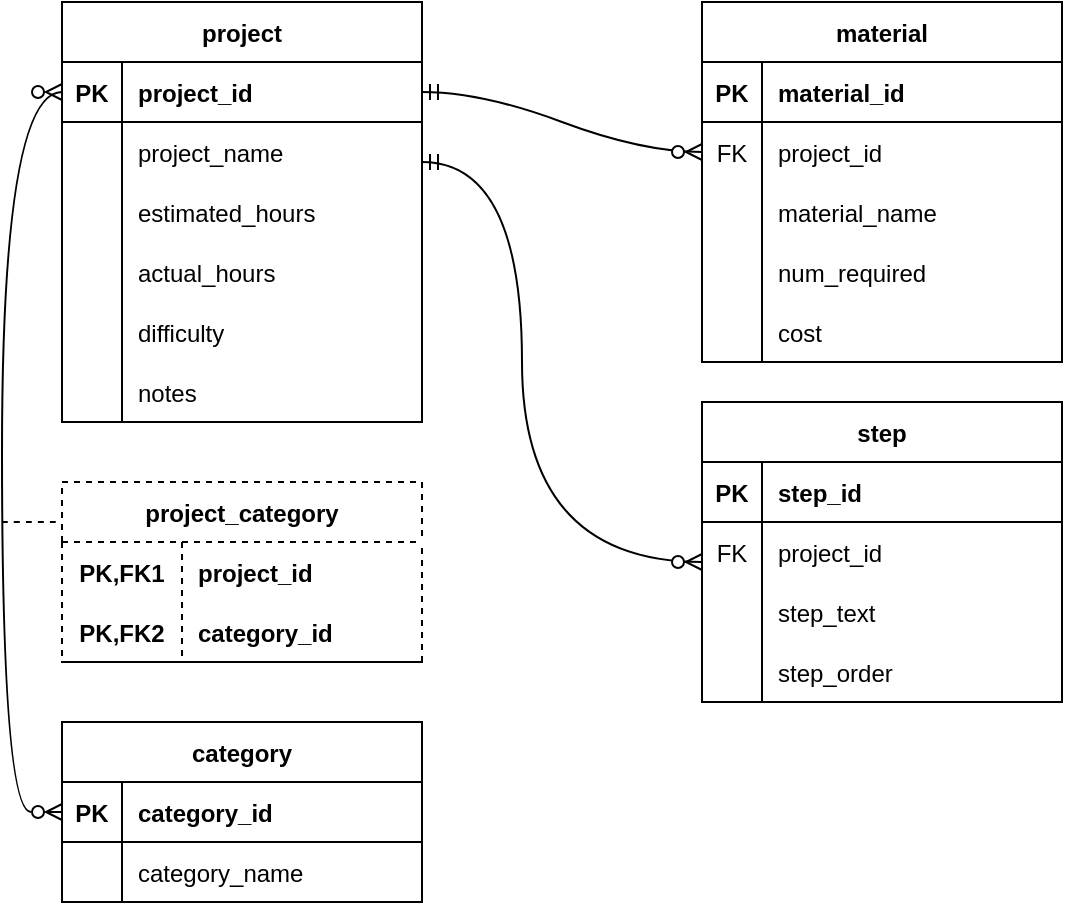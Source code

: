 <mxfile version="20.7.4" type="device"><diagram id="PLuKocGtJhdmgEJB8lAH" name="Page-1"><mxGraphModel dx="780" dy="504" grid="1" gridSize="10" guides="1" tooltips="1" connect="1" arrows="1" fold="1" page="1" pageScale="1" pageWidth="850" pageHeight="1100" math="0" shadow="0"><root><mxCell id="0"/><mxCell id="1" parent="0"/><mxCell id="2wq1QPhorxMgjjaoxM89-1" value="project" style="shape=table;startSize=30;container=1;collapsible=1;childLayout=tableLayout;fixedRows=1;rowLines=0;fontStyle=1;align=center;resizeLast=1;" vertex="1" parent="1"><mxGeometry x="40" y="40" width="180" height="210" as="geometry"/></mxCell><mxCell id="2wq1QPhorxMgjjaoxM89-2" value="" style="shape=tableRow;horizontal=0;startSize=0;swimlaneHead=0;swimlaneBody=0;fillColor=none;collapsible=0;dropTarget=0;points=[[0,0.5],[1,0.5]];portConstraint=eastwest;top=0;left=0;right=0;bottom=1;" vertex="1" parent="2wq1QPhorxMgjjaoxM89-1"><mxGeometry y="30" width="180" height="30" as="geometry"/></mxCell><mxCell id="2wq1QPhorxMgjjaoxM89-3" value="PK" style="shape=partialRectangle;connectable=0;fillColor=none;top=0;left=0;bottom=0;right=0;fontStyle=1;overflow=hidden;" vertex="1" parent="2wq1QPhorxMgjjaoxM89-2"><mxGeometry width="30" height="30" as="geometry"><mxRectangle width="30" height="30" as="alternateBounds"/></mxGeometry></mxCell><mxCell id="2wq1QPhorxMgjjaoxM89-4" value="project_id" style="shape=partialRectangle;connectable=0;fillColor=none;top=0;left=0;bottom=0;right=0;align=left;spacingLeft=6;fontStyle=1;overflow=hidden;" vertex="1" parent="2wq1QPhorxMgjjaoxM89-2"><mxGeometry x="30" width="150" height="30" as="geometry"><mxRectangle width="150" height="30" as="alternateBounds"/></mxGeometry></mxCell><mxCell id="2wq1QPhorxMgjjaoxM89-5" value="" style="shape=tableRow;horizontal=0;startSize=0;swimlaneHead=0;swimlaneBody=0;fillColor=none;collapsible=0;dropTarget=0;points=[[0,0.5],[1,0.5]];portConstraint=eastwest;top=0;left=0;right=0;bottom=0;" vertex="1" parent="2wq1QPhorxMgjjaoxM89-1"><mxGeometry y="60" width="180" height="30" as="geometry"/></mxCell><mxCell id="2wq1QPhorxMgjjaoxM89-6" value="" style="shape=partialRectangle;connectable=0;fillColor=none;top=0;left=0;bottom=0;right=0;editable=1;overflow=hidden;" vertex="1" parent="2wq1QPhorxMgjjaoxM89-5"><mxGeometry width="30" height="30" as="geometry"><mxRectangle width="30" height="30" as="alternateBounds"/></mxGeometry></mxCell><mxCell id="2wq1QPhorxMgjjaoxM89-7" value="project_name" style="shape=partialRectangle;connectable=0;fillColor=none;top=0;left=0;bottom=0;right=0;align=left;spacingLeft=6;overflow=hidden;" vertex="1" parent="2wq1QPhorxMgjjaoxM89-5"><mxGeometry x="30" width="150" height="30" as="geometry"><mxRectangle width="150" height="30" as="alternateBounds"/></mxGeometry></mxCell><mxCell id="2wq1QPhorxMgjjaoxM89-8" value="" style="shape=tableRow;horizontal=0;startSize=0;swimlaneHead=0;swimlaneBody=0;fillColor=none;collapsible=0;dropTarget=0;points=[[0,0.5],[1,0.5]];portConstraint=eastwest;top=0;left=0;right=0;bottom=0;" vertex="1" parent="2wq1QPhorxMgjjaoxM89-1"><mxGeometry y="90" width="180" height="30" as="geometry"/></mxCell><mxCell id="2wq1QPhorxMgjjaoxM89-9" value="" style="shape=partialRectangle;connectable=0;fillColor=none;top=0;left=0;bottom=0;right=0;editable=1;overflow=hidden;" vertex="1" parent="2wq1QPhorxMgjjaoxM89-8"><mxGeometry width="30" height="30" as="geometry"><mxRectangle width="30" height="30" as="alternateBounds"/></mxGeometry></mxCell><mxCell id="2wq1QPhorxMgjjaoxM89-10" value="estimated_hours" style="shape=partialRectangle;connectable=0;fillColor=none;top=0;left=0;bottom=0;right=0;align=left;spacingLeft=6;overflow=hidden;" vertex="1" parent="2wq1QPhorxMgjjaoxM89-8"><mxGeometry x="30" width="150" height="30" as="geometry"><mxRectangle width="150" height="30" as="alternateBounds"/></mxGeometry></mxCell><mxCell id="2wq1QPhorxMgjjaoxM89-11" value="" style="shape=tableRow;horizontal=0;startSize=0;swimlaneHead=0;swimlaneBody=0;fillColor=none;collapsible=0;dropTarget=0;points=[[0,0.5],[1,0.5]];portConstraint=eastwest;top=0;left=0;right=0;bottom=0;" vertex="1" parent="2wq1QPhorxMgjjaoxM89-1"><mxGeometry y="120" width="180" height="30" as="geometry"/></mxCell><mxCell id="2wq1QPhorxMgjjaoxM89-12" value="" style="shape=partialRectangle;connectable=0;fillColor=none;top=0;left=0;bottom=0;right=0;editable=1;overflow=hidden;" vertex="1" parent="2wq1QPhorxMgjjaoxM89-11"><mxGeometry width="30" height="30" as="geometry"><mxRectangle width="30" height="30" as="alternateBounds"/></mxGeometry></mxCell><mxCell id="2wq1QPhorxMgjjaoxM89-13" value="actual_hours" style="shape=partialRectangle;connectable=0;fillColor=none;top=0;left=0;bottom=0;right=0;align=left;spacingLeft=6;overflow=hidden;" vertex="1" parent="2wq1QPhorxMgjjaoxM89-11"><mxGeometry x="30" width="150" height="30" as="geometry"><mxRectangle width="150" height="30" as="alternateBounds"/></mxGeometry></mxCell><mxCell id="2wq1QPhorxMgjjaoxM89-17" style="shape=tableRow;horizontal=0;startSize=0;swimlaneHead=0;swimlaneBody=0;fillColor=none;collapsible=0;dropTarget=0;points=[[0,0.5],[1,0.5]];portConstraint=eastwest;top=0;left=0;right=0;bottom=0;" vertex="1" parent="2wq1QPhorxMgjjaoxM89-1"><mxGeometry y="150" width="180" height="30" as="geometry"/></mxCell><mxCell id="2wq1QPhorxMgjjaoxM89-18" style="shape=partialRectangle;connectable=0;fillColor=none;top=0;left=0;bottom=0;right=0;editable=1;overflow=hidden;" vertex="1" parent="2wq1QPhorxMgjjaoxM89-17"><mxGeometry width="30" height="30" as="geometry"><mxRectangle width="30" height="30" as="alternateBounds"/></mxGeometry></mxCell><mxCell id="2wq1QPhorxMgjjaoxM89-19" value="difficulty" style="shape=partialRectangle;connectable=0;fillColor=none;top=0;left=0;bottom=0;right=0;align=left;spacingLeft=6;overflow=hidden;" vertex="1" parent="2wq1QPhorxMgjjaoxM89-17"><mxGeometry x="30" width="150" height="30" as="geometry"><mxRectangle width="150" height="30" as="alternateBounds"/></mxGeometry></mxCell><mxCell id="2wq1QPhorxMgjjaoxM89-14" style="shape=tableRow;horizontal=0;startSize=0;swimlaneHead=0;swimlaneBody=0;fillColor=none;collapsible=0;dropTarget=0;points=[[0,0.5],[1,0.5]];portConstraint=eastwest;top=0;left=0;right=0;bottom=0;" vertex="1" parent="2wq1QPhorxMgjjaoxM89-1"><mxGeometry y="180" width="180" height="30" as="geometry"/></mxCell><mxCell id="2wq1QPhorxMgjjaoxM89-15" style="shape=partialRectangle;connectable=0;fillColor=none;top=0;left=0;bottom=0;right=0;editable=1;overflow=hidden;" vertex="1" parent="2wq1QPhorxMgjjaoxM89-14"><mxGeometry width="30" height="30" as="geometry"><mxRectangle width="30" height="30" as="alternateBounds"/></mxGeometry></mxCell><mxCell id="2wq1QPhorxMgjjaoxM89-16" value="notes" style="shape=partialRectangle;connectable=0;fillColor=none;top=0;left=0;bottom=0;right=0;align=left;spacingLeft=6;overflow=hidden;" vertex="1" parent="2wq1QPhorxMgjjaoxM89-14"><mxGeometry x="30" width="150" height="30" as="geometry"><mxRectangle width="150" height="30" as="alternateBounds"/></mxGeometry></mxCell><mxCell id="2wq1QPhorxMgjjaoxM89-20" value="material" style="shape=table;startSize=30;container=1;collapsible=1;childLayout=tableLayout;fixedRows=1;rowLines=0;fontStyle=1;align=center;resizeLast=1;" vertex="1" parent="1"><mxGeometry x="360" y="40" width="180" height="180" as="geometry"/></mxCell><mxCell id="2wq1QPhorxMgjjaoxM89-21" value="" style="shape=tableRow;horizontal=0;startSize=0;swimlaneHead=0;swimlaneBody=0;fillColor=none;collapsible=0;dropTarget=0;points=[[0,0.5],[1,0.5]];portConstraint=eastwest;top=0;left=0;right=0;bottom=1;" vertex="1" parent="2wq1QPhorxMgjjaoxM89-20"><mxGeometry y="30" width="180" height="30" as="geometry"/></mxCell><mxCell id="2wq1QPhorxMgjjaoxM89-22" value="PK" style="shape=partialRectangle;connectable=0;fillColor=none;top=0;left=0;bottom=0;right=0;fontStyle=1;overflow=hidden;" vertex="1" parent="2wq1QPhorxMgjjaoxM89-21"><mxGeometry width="30" height="30" as="geometry"><mxRectangle width="30" height="30" as="alternateBounds"/></mxGeometry></mxCell><mxCell id="2wq1QPhorxMgjjaoxM89-23" value="material_id" style="shape=partialRectangle;connectable=0;fillColor=none;top=0;left=0;bottom=0;right=0;align=left;spacingLeft=6;fontStyle=1;overflow=hidden;" vertex="1" parent="2wq1QPhorxMgjjaoxM89-21"><mxGeometry x="30" width="150" height="30" as="geometry"><mxRectangle width="150" height="30" as="alternateBounds"/></mxGeometry></mxCell><mxCell id="2wq1QPhorxMgjjaoxM89-24" value="" style="shape=tableRow;horizontal=0;startSize=0;swimlaneHead=0;swimlaneBody=0;fillColor=none;collapsible=0;dropTarget=0;points=[[0,0.5],[1,0.5]];portConstraint=eastwest;top=0;left=0;right=0;bottom=0;" vertex="1" parent="2wq1QPhorxMgjjaoxM89-20"><mxGeometry y="60" width="180" height="30" as="geometry"/></mxCell><mxCell id="2wq1QPhorxMgjjaoxM89-25" value="FK" style="shape=partialRectangle;connectable=0;fillColor=none;top=0;left=0;bottom=0;right=0;editable=1;overflow=hidden;" vertex="1" parent="2wq1QPhorxMgjjaoxM89-24"><mxGeometry width="30" height="30" as="geometry"><mxRectangle width="30" height="30" as="alternateBounds"/></mxGeometry></mxCell><mxCell id="2wq1QPhorxMgjjaoxM89-26" value="project_id" style="shape=partialRectangle;connectable=0;fillColor=none;top=0;left=0;bottom=0;right=0;align=left;spacingLeft=6;overflow=hidden;" vertex="1" parent="2wq1QPhorxMgjjaoxM89-24"><mxGeometry x="30" width="150" height="30" as="geometry"><mxRectangle width="150" height="30" as="alternateBounds"/></mxGeometry></mxCell><mxCell id="2wq1QPhorxMgjjaoxM89-27" value="" style="shape=tableRow;horizontal=0;startSize=0;swimlaneHead=0;swimlaneBody=0;fillColor=none;collapsible=0;dropTarget=0;points=[[0,0.5],[1,0.5]];portConstraint=eastwest;top=0;left=0;right=0;bottom=0;" vertex="1" parent="2wq1QPhorxMgjjaoxM89-20"><mxGeometry y="90" width="180" height="30" as="geometry"/></mxCell><mxCell id="2wq1QPhorxMgjjaoxM89-28" value="" style="shape=partialRectangle;connectable=0;fillColor=none;top=0;left=0;bottom=0;right=0;editable=1;overflow=hidden;" vertex="1" parent="2wq1QPhorxMgjjaoxM89-27"><mxGeometry width="30" height="30" as="geometry"><mxRectangle width="30" height="30" as="alternateBounds"/></mxGeometry></mxCell><mxCell id="2wq1QPhorxMgjjaoxM89-29" value="material_name" style="shape=partialRectangle;connectable=0;fillColor=none;top=0;left=0;bottom=0;right=0;align=left;spacingLeft=6;overflow=hidden;" vertex="1" parent="2wq1QPhorxMgjjaoxM89-27"><mxGeometry x="30" width="150" height="30" as="geometry"><mxRectangle width="150" height="30" as="alternateBounds"/></mxGeometry></mxCell><mxCell id="2wq1QPhorxMgjjaoxM89-30" value="" style="shape=tableRow;horizontal=0;startSize=0;swimlaneHead=0;swimlaneBody=0;fillColor=none;collapsible=0;dropTarget=0;points=[[0,0.5],[1,0.5]];portConstraint=eastwest;top=0;left=0;right=0;bottom=0;" vertex="1" parent="2wq1QPhorxMgjjaoxM89-20"><mxGeometry y="120" width="180" height="30" as="geometry"/></mxCell><mxCell id="2wq1QPhorxMgjjaoxM89-31" value="" style="shape=partialRectangle;connectable=0;fillColor=none;top=0;left=0;bottom=0;right=0;editable=1;overflow=hidden;" vertex="1" parent="2wq1QPhorxMgjjaoxM89-30"><mxGeometry width="30" height="30" as="geometry"><mxRectangle width="30" height="30" as="alternateBounds"/></mxGeometry></mxCell><mxCell id="2wq1QPhorxMgjjaoxM89-32" value="num_required" style="shape=partialRectangle;connectable=0;fillColor=none;top=0;left=0;bottom=0;right=0;align=left;spacingLeft=6;overflow=hidden;" vertex="1" parent="2wq1QPhorxMgjjaoxM89-30"><mxGeometry x="30" width="150" height="30" as="geometry"><mxRectangle width="150" height="30" as="alternateBounds"/></mxGeometry></mxCell><mxCell id="2wq1QPhorxMgjjaoxM89-33" style="shape=tableRow;horizontal=0;startSize=0;swimlaneHead=0;swimlaneBody=0;fillColor=none;collapsible=0;dropTarget=0;points=[[0,0.5],[1,0.5]];portConstraint=eastwest;top=0;left=0;right=0;bottom=0;" vertex="1" parent="2wq1QPhorxMgjjaoxM89-20"><mxGeometry y="150" width="180" height="30" as="geometry"/></mxCell><mxCell id="2wq1QPhorxMgjjaoxM89-34" style="shape=partialRectangle;connectable=0;fillColor=none;top=0;left=0;bottom=0;right=0;editable=1;overflow=hidden;" vertex="1" parent="2wq1QPhorxMgjjaoxM89-33"><mxGeometry width="30" height="30" as="geometry"><mxRectangle width="30" height="30" as="alternateBounds"/></mxGeometry></mxCell><mxCell id="2wq1QPhorxMgjjaoxM89-35" value="cost" style="shape=partialRectangle;connectable=0;fillColor=none;top=0;left=0;bottom=0;right=0;align=left;spacingLeft=6;overflow=hidden;" vertex="1" parent="2wq1QPhorxMgjjaoxM89-33"><mxGeometry x="30" width="150" height="30" as="geometry"><mxRectangle width="150" height="30" as="alternateBounds"/></mxGeometry></mxCell><mxCell id="2wq1QPhorxMgjjaoxM89-36" value="step" style="shape=table;startSize=30;container=1;collapsible=1;childLayout=tableLayout;fixedRows=1;rowLines=0;fontStyle=1;align=center;resizeLast=1;" vertex="1" parent="1"><mxGeometry x="360" y="240" width="180" height="150" as="geometry"/></mxCell><mxCell id="2wq1QPhorxMgjjaoxM89-37" value="" style="shape=tableRow;horizontal=0;startSize=0;swimlaneHead=0;swimlaneBody=0;fillColor=none;collapsible=0;dropTarget=0;points=[[0,0.5],[1,0.5]];portConstraint=eastwest;top=0;left=0;right=0;bottom=1;" vertex="1" parent="2wq1QPhorxMgjjaoxM89-36"><mxGeometry y="30" width="180" height="30" as="geometry"/></mxCell><mxCell id="2wq1QPhorxMgjjaoxM89-38" value="PK" style="shape=partialRectangle;connectable=0;fillColor=none;top=0;left=0;bottom=0;right=0;fontStyle=1;overflow=hidden;" vertex="1" parent="2wq1QPhorxMgjjaoxM89-37"><mxGeometry width="30" height="30" as="geometry"><mxRectangle width="30" height="30" as="alternateBounds"/></mxGeometry></mxCell><mxCell id="2wq1QPhorxMgjjaoxM89-39" value="step_id" style="shape=partialRectangle;connectable=0;fillColor=none;top=0;left=0;bottom=0;right=0;align=left;spacingLeft=6;fontStyle=1;overflow=hidden;" vertex="1" parent="2wq1QPhorxMgjjaoxM89-37"><mxGeometry x="30" width="150" height="30" as="geometry"><mxRectangle width="150" height="30" as="alternateBounds"/></mxGeometry></mxCell><mxCell id="2wq1QPhorxMgjjaoxM89-40" value="" style="shape=tableRow;horizontal=0;startSize=0;swimlaneHead=0;swimlaneBody=0;fillColor=none;collapsible=0;dropTarget=0;points=[[0,0.5],[1,0.5]];portConstraint=eastwest;top=0;left=0;right=0;bottom=0;" vertex="1" parent="2wq1QPhorxMgjjaoxM89-36"><mxGeometry y="60" width="180" height="30" as="geometry"/></mxCell><mxCell id="2wq1QPhorxMgjjaoxM89-41" value="FK" style="shape=partialRectangle;connectable=0;fillColor=none;top=0;left=0;bottom=0;right=0;editable=1;overflow=hidden;" vertex="1" parent="2wq1QPhorxMgjjaoxM89-40"><mxGeometry width="30" height="30" as="geometry"><mxRectangle width="30" height="30" as="alternateBounds"/></mxGeometry></mxCell><mxCell id="2wq1QPhorxMgjjaoxM89-42" value="project_id" style="shape=partialRectangle;connectable=0;fillColor=none;top=0;left=0;bottom=0;right=0;align=left;spacingLeft=6;overflow=hidden;" vertex="1" parent="2wq1QPhorxMgjjaoxM89-40"><mxGeometry x="30" width="150" height="30" as="geometry"><mxRectangle width="150" height="30" as="alternateBounds"/></mxGeometry></mxCell><mxCell id="2wq1QPhorxMgjjaoxM89-43" value="" style="shape=tableRow;horizontal=0;startSize=0;swimlaneHead=0;swimlaneBody=0;fillColor=none;collapsible=0;dropTarget=0;points=[[0,0.5],[1,0.5]];portConstraint=eastwest;top=0;left=0;right=0;bottom=0;" vertex="1" parent="2wq1QPhorxMgjjaoxM89-36"><mxGeometry y="90" width="180" height="30" as="geometry"/></mxCell><mxCell id="2wq1QPhorxMgjjaoxM89-44" value="" style="shape=partialRectangle;connectable=0;fillColor=none;top=0;left=0;bottom=0;right=0;editable=1;overflow=hidden;" vertex="1" parent="2wq1QPhorxMgjjaoxM89-43"><mxGeometry width="30" height="30" as="geometry"><mxRectangle width="30" height="30" as="alternateBounds"/></mxGeometry></mxCell><mxCell id="2wq1QPhorxMgjjaoxM89-45" value="step_text" style="shape=partialRectangle;connectable=0;fillColor=none;top=0;left=0;bottom=0;right=0;align=left;spacingLeft=6;overflow=hidden;" vertex="1" parent="2wq1QPhorxMgjjaoxM89-43"><mxGeometry x="30" width="150" height="30" as="geometry"><mxRectangle width="150" height="30" as="alternateBounds"/></mxGeometry></mxCell><mxCell id="2wq1QPhorxMgjjaoxM89-46" value="" style="shape=tableRow;horizontal=0;startSize=0;swimlaneHead=0;swimlaneBody=0;fillColor=none;collapsible=0;dropTarget=0;points=[[0,0.5],[1,0.5]];portConstraint=eastwest;top=0;left=0;right=0;bottom=0;" vertex="1" parent="2wq1QPhorxMgjjaoxM89-36"><mxGeometry y="120" width="180" height="30" as="geometry"/></mxCell><mxCell id="2wq1QPhorxMgjjaoxM89-47" value="" style="shape=partialRectangle;connectable=0;fillColor=none;top=0;left=0;bottom=0;right=0;editable=1;overflow=hidden;" vertex="1" parent="2wq1QPhorxMgjjaoxM89-46"><mxGeometry width="30" height="30" as="geometry"><mxRectangle width="30" height="30" as="alternateBounds"/></mxGeometry></mxCell><mxCell id="2wq1QPhorxMgjjaoxM89-48" value="step_order" style="shape=partialRectangle;connectable=0;fillColor=none;top=0;left=0;bottom=0;right=0;align=left;spacingLeft=6;overflow=hidden;" vertex="1" parent="2wq1QPhorxMgjjaoxM89-46"><mxGeometry x="30" width="150" height="30" as="geometry"><mxRectangle width="150" height="30" as="alternateBounds"/></mxGeometry></mxCell><mxCell id="2wq1QPhorxMgjjaoxM89-62" value="project_category" style="shape=table;startSize=30;container=1;collapsible=1;childLayout=tableLayout;fixedRows=1;rowLines=0;fontStyle=1;align=center;resizeLast=1;dashed=1;" vertex="1" parent="1"><mxGeometry x="40" y="280" width="180" height="90" as="geometry"/></mxCell><mxCell id="2wq1QPhorxMgjjaoxM89-63" value="" style="shape=tableRow;horizontal=0;startSize=0;swimlaneHead=0;swimlaneBody=0;fillColor=none;collapsible=0;dropTarget=0;points=[[0,0.5],[1,0.5]];portConstraint=eastwest;top=0;left=0;right=0;bottom=0;" vertex="1" parent="2wq1QPhorxMgjjaoxM89-62"><mxGeometry y="30" width="180" height="30" as="geometry"/></mxCell><mxCell id="2wq1QPhorxMgjjaoxM89-64" value="PK,FK1" style="shape=partialRectangle;connectable=0;fillColor=none;top=0;left=0;bottom=0;right=0;fontStyle=1;overflow=hidden;dashed=1;" vertex="1" parent="2wq1QPhorxMgjjaoxM89-63"><mxGeometry width="60" height="30" as="geometry"><mxRectangle width="60" height="30" as="alternateBounds"/></mxGeometry></mxCell><mxCell id="2wq1QPhorxMgjjaoxM89-65" value="project_id" style="shape=partialRectangle;connectable=0;fillColor=none;top=0;left=0;bottom=0;right=0;align=left;spacingLeft=6;fontStyle=1;overflow=hidden;" vertex="1" parent="2wq1QPhorxMgjjaoxM89-63"><mxGeometry x="60" width="120" height="30" as="geometry"><mxRectangle width="120" height="30" as="alternateBounds"/></mxGeometry></mxCell><mxCell id="2wq1QPhorxMgjjaoxM89-66" value="" style="shape=tableRow;horizontal=0;startSize=0;swimlaneHead=0;swimlaneBody=0;fillColor=none;collapsible=0;dropTarget=0;points=[[0,0.5],[1,0.5]];portConstraint=eastwest;top=0;left=0;right=0;bottom=1;" vertex="1" parent="2wq1QPhorxMgjjaoxM89-62"><mxGeometry y="60" width="180" height="30" as="geometry"/></mxCell><mxCell id="2wq1QPhorxMgjjaoxM89-67" value="PK,FK2" style="shape=partialRectangle;connectable=0;fillColor=none;top=0;left=0;bottom=0;right=0;fontStyle=1;overflow=hidden;dashed=1;" vertex="1" parent="2wq1QPhorxMgjjaoxM89-66"><mxGeometry width="60" height="30" as="geometry"><mxRectangle width="60" height="30" as="alternateBounds"/></mxGeometry></mxCell><mxCell id="2wq1QPhorxMgjjaoxM89-68" value="category_id" style="shape=partialRectangle;connectable=0;fillColor=none;top=0;left=0;bottom=0;right=0;align=left;spacingLeft=6;fontStyle=1;overflow=hidden;dashed=1;" vertex="1" parent="2wq1QPhorxMgjjaoxM89-66"><mxGeometry x="60" width="120" height="30" as="geometry"><mxRectangle width="120" height="30" as="alternateBounds"/></mxGeometry></mxCell><mxCell id="2wq1QPhorxMgjjaoxM89-88" value="category" style="shape=table;startSize=30;container=1;collapsible=1;childLayout=tableLayout;fixedRows=1;rowLines=0;fontStyle=1;align=center;resizeLast=1;" vertex="1" parent="1"><mxGeometry x="40" y="400" width="180" height="90" as="geometry"/></mxCell><mxCell id="2wq1QPhorxMgjjaoxM89-89" value="" style="shape=tableRow;horizontal=0;startSize=0;swimlaneHead=0;swimlaneBody=0;fillColor=none;collapsible=0;dropTarget=0;points=[[0,0.5],[1,0.5]];portConstraint=eastwest;top=0;left=0;right=0;bottom=1;" vertex="1" parent="2wq1QPhorxMgjjaoxM89-88"><mxGeometry y="30" width="180" height="30" as="geometry"/></mxCell><mxCell id="2wq1QPhorxMgjjaoxM89-90" value="PK" style="shape=partialRectangle;connectable=0;fillColor=none;top=0;left=0;bottom=0;right=0;fontStyle=1;overflow=hidden;" vertex="1" parent="2wq1QPhorxMgjjaoxM89-89"><mxGeometry width="30" height="30" as="geometry"><mxRectangle width="30" height="30" as="alternateBounds"/></mxGeometry></mxCell><mxCell id="2wq1QPhorxMgjjaoxM89-91" value="category_id" style="shape=partialRectangle;connectable=0;fillColor=none;top=0;left=0;bottom=0;right=0;align=left;spacingLeft=6;fontStyle=1;overflow=hidden;" vertex="1" parent="2wq1QPhorxMgjjaoxM89-89"><mxGeometry x="30" width="150" height="30" as="geometry"><mxRectangle width="150" height="30" as="alternateBounds"/></mxGeometry></mxCell><mxCell id="2wq1QPhorxMgjjaoxM89-92" value="" style="shape=tableRow;horizontal=0;startSize=0;swimlaneHead=0;swimlaneBody=0;fillColor=none;collapsible=0;dropTarget=0;points=[[0,0.5],[1,0.5]];portConstraint=eastwest;top=0;left=0;right=0;bottom=0;" vertex="1" parent="2wq1QPhorxMgjjaoxM89-88"><mxGeometry y="60" width="180" height="30" as="geometry"/></mxCell><mxCell id="2wq1QPhorxMgjjaoxM89-93" value="" style="shape=partialRectangle;connectable=0;fillColor=none;top=0;left=0;bottom=0;right=0;editable=1;overflow=hidden;" vertex="1" parent="2wq1QPhorxMgjjaoxM89-92"><mxGeometry width="30" height="30" as="geometry"><mxRectangle width="30" height="30" as="alternateBounds"/></mxGeometry></mxCell><mxCell id="2wq1QPhorxMgjjaoxM89-94" value="category_name" style="shape=partialRectangle;connectable=0;fillColor=none;top=0;left=0;bottom=0;right=0;align=left;spacingLeft=6;overflow=hidden;" vertex="1" parent="2wq1QPhorxMgjjaoxM89-92"><mxGeometry x="30" width="150" height="30" as="geometry"><mxRectangle width="150" height="30" as="alternateBounds"/></mxGeometry></mxCell><mxCell id="2wq1QPhorxMgjjaoxM89-101" value="" style="edgeStyle=orthogonalEdgeStyle;fontSize=12;html=1;endArrow=ERzeroToMany;endFill=1;rounded=0;curved=1;startArrow=ERmandOne;startFill=0;" edge="1" parent="1" source="2wq1QPhorxMgjjaoxM89-5"><mxGeometry x="1" y="-85" width="100" height="100" relative="1" as="geometry"><mxPoint x="260" y="420" as="sourcePoint"/><mxPoint x="360" y="320" as="targetPoint"/><Array as="points"><mxPoint x="270" y="120"/><mxPoint x="270" y="320"/></Array><mxPoint x="60" y="-25" as="offset"/></mxGeometry></mxCell><mxCell id="2wq1QPhorxMgjjaoxM89-102" value="" style="edgeStyle=entityRelationEdgeStyle;fontSize=12;html=1;endArrow=ERzeroToMany;endFill=1;rounded=0;curved=1;exitX=1;exitY=0.5;exitDx=0;exitDy=0;entryX=0;entryY=0.5;entryDx=0;entryDy=0;startArrow=ERmandOne;startFill=0;" edge="1" parent="1" source="2wq1QPhorxMgjjaoxM89-2" target="2wq1QPhorxMgjjaoxM89-24"><mxGeometry width="100" height="100" relative="1" as="geometry"><mxPoint x="340" y="170" as="sourcePoint"/><mxPoint x="440" y="70" as="targetPoint"/></mxGeometry></mxCell><mxCell id="2wq1QPhorxMgjjaoxM89-103" value="" style="edgeStyle=orthogonalEdgeStyle;fontSize=12;html=1;endArrow=ERzeroToMany;endFill=1;rounded=0;curved=1;exitX=0;exitY=0.5;exitDx=0;exitDy=0;entryX=0;entryY=0.5;entryDx=0;entryDy=0;startArrow=ERzeroToMany;startFill=0;" edge="1" parent="1" source="2wq1QPhorxMgjjaoxM89-89" target="2wq1QPhorxMgjjaoxM89-2"><mxGeometry width="100" height="100" relative="1" as="geometry"><mxPoint y="170" as="sourcePoint"/><mxPoint x="100" y="70" as="targetPoint"/><Array as="points"><mxPoint x="10" y="445"/><mxPoint x="10" y="85"/></Array></mxGeometry></mxCell><mxCell id="2wq1QPhorxMgjjaoxM89-104" value="" style="endArrow=none;html=1;rounded=0;curved=1;dashed=1;" edge="1" parent="1"><mxGeometry relative="1" as="geometry"><mxPoint x="10" y="300" as="sourcePoint"/><mxPoint x="40" y="300" as="targetPoint"/></mxGeometry></mxCell></root></mxGraphModel></diagram></mxfile>